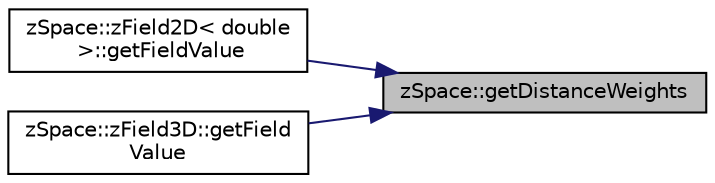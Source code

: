 digraph "zSpace::getDistanceWeights"
{
 // LATEX_PDF_SIZE
  edge [fontname="Helvetica",fontsize="10",labelfontname="Helvetica",labelfontsize="10"];
  node [fontname="Helvetica",fontsize="10",shape=record];
  rankdir="RL";
  Node58 [label="zSpace::getDistanceWeights",height=0.2,width=0.4,color="black", fillcolor="grey75", style="filled", fontcolor="black",tooltip="This method computes the inverse distance weights of the input positions container on the input point..."];
  Node58 -> Node59 [dir="back",color="midnightblue",fontsize="10",style="solid",fontname="Helvetica"];
  Node59 [label="zSpace::zField2D\< double\l \>::getFieldValue",height=0.2,width=0.4,color="black", fillcolor="white", style="filled",URL="$classz_space_1_1z_field2_d.html#a543d274aaa0c7a913c8d6ad227e192fa",tooltip="This method gets the value of the field at the input sample position."];
  Node58 -> Node60 [dir="back",color="midnightblue",fontsize="10",style="solid",fontname="Helvetica"];
  Node60 [label="zSpace::zField3D::getField\lValue",height=0.2,width=0.4,color="black", fillcolor="white", style="filled",URL="$classz_space_1_1z_field3_d.html#adcf934de0d3f67df45b073c1a5b978b5",tooltip="This method gets the value of the field at the input sample position."];
}
